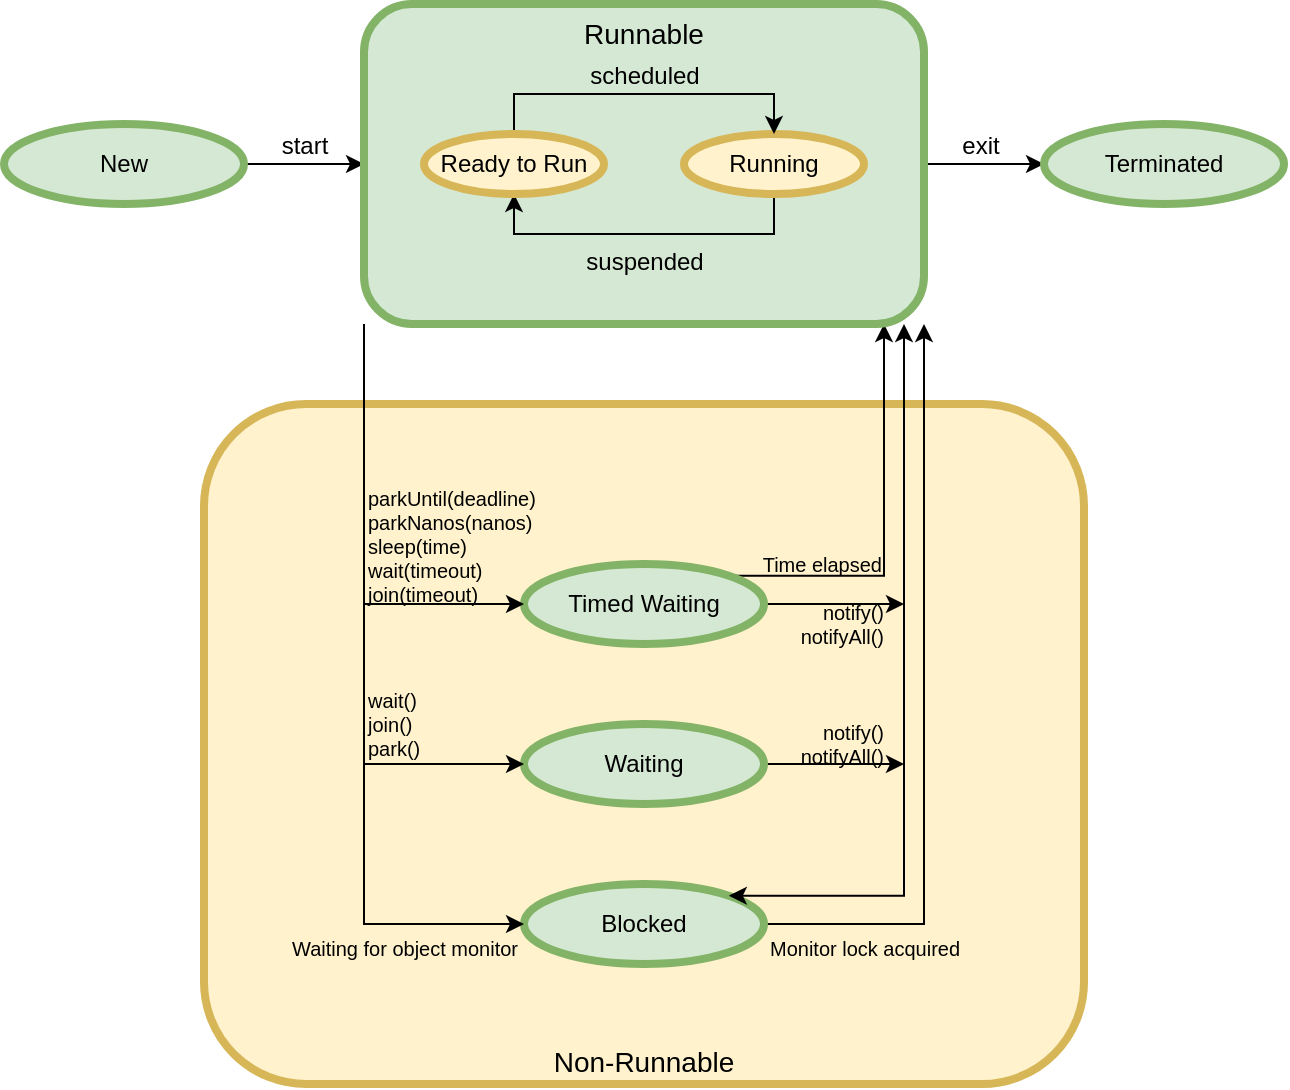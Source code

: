 <mxfile version="17.4.2" type="github">
  <diagram id="tAeMHb9Ar-OXJrSxvU-6" name="Page-1">
    <mxGraphModel dx="676" dy="443" grid="1" gridSize="10" guides="1" tooltips="1" connect="1" arrows="1" fold="1" page="1" pageScale="1" pageWidth="1169" pageHeight="1654" math="0" shadow="0">
      <root>
        <mxCell id="0" />
        <mxCell id="1" parent="0" />
        <mxCell id="wgeoQxnSbOfPKZWMmnW--13" value="Non-Runnable" style="rounded=1;whiteSpace=wrap;html=1;fillColor=#fff2cc;strokeColor=#d6b656;strokeWidth=4;align=center;verticalAlign=bottom;fontSize=14;" vertex="1" parent="1">
          <mxGeometry x="360" y="500" width="440" height="340" as="geometry" />
        </mxCell>
        <mxCell id="wgeoQxnSbOfPKZWMmnW--14" value="start" style="edgeStyle=orthogonalEdgeStyle;rounded=0;orthogonalLoop=1;jettySize=auto;html=1;exitX=1;exitY=0.5;exitDx=0;exitDy=0;entryX=0;entryY=0.5;entryDx=0;entryDy=0;fontSize=12;verticalAlign=bottom;" edge="1" parent="1" source="wgeoQxnSbOfPKZWMmnW--3" target="wgeoQxnSbOfPKZWMmnW--10">
          <mxGeometry relative="1" as="geometry" />
        </mxCell>
        <mxCell id="wgeoQxnSbOfPKZWMmnW--3" value="New" style="ellipse;whiteSpace=wrap;html=1;fillColor=#d5e8d4;strokeColor=#82b366;strokeWidth=4;" vertex="1" parent="1">
          <mxGeometry x="260" y="360" width="120" height="40" as="geometry" />
        </mxCell>
        <mxCell id="wgeoQxnSbOfPKZWMmnW--33" style="edgeStyle=orthogonalEdgeStyle;rounded=0;orthogonalLoop=1;jettySize=auto;html=1;exitX=1;exitY=0.5;exitDx=0;exitDy=0;labelBackgroundColor=none;fontSize=12;" edge="1" parent="1" source="wgeoQxnSbOfPKZWMmnW--6">
          <mxGeometry relative="1" as="geometry">
            <mxPoint x="710" y="680" as="targetPoint" />
          </mxGeometry>
        </mxCell>
        <mxCell id="wgeoQxnSbOfPKZWMmnW--6" value="Waiting" style="ellipse;whiteSpace=wrap;html=1;fillColor=#d5e8d4;strokeColor=#82b366;strokeWidth=4;" vertex="1" parent="1">
          <mxGeometry x="520" y="660" width="120" height="40" as="geometry" />
        </mxCell>
        <mxCell id="wgeoQxnSbOfPKZWMmnW--25" style="edgeStyle=orthogonalEdgeStyle;rounded=0;orthogonalLoop=1;jettySize=auto;html=1;exitX=1;exitY=0;exitDx=0;exitDy=0;entryX=0.929;entryY=1;entryDx=0;entryDy=0;labelBackgroundColor=none;fontSize=12;entryPerimeter=0;" edge="1" parent="1" source="wgeoQxnSbOfPKZWMmnW--5" target="wgeoQxnSbOfPKZWMmnW--10">
          <mxGeometry relative="1" as="geometry">
            <Array as="points">
              <mxPoint x="700" y="586" />
              <mxPoint x="700" y="460" />
            </Array>
          </mxGeometry>
        </mxCell>
        <mxCell id="wgeoQxnSbOfPKZWMmnW--28" value="&lt;div style=&quot;font-size: 10px;&quot;&gt;Time elapsed&lt;/div&gt;" style="edgeLabel;html=1;align=right;verticalAlign=middle;resizable=0;points=[];fontSize=10;labelBackgroundColor=none;" vertex="1" connectable="0" parent="wgeoQxnSbOfPKZWMmnW--25">
          <mxGeometry x="-0.693" y="1" relative="1" as="geometry">
            <mxPoint x="46" y="-5" as="offset" />
          </mxGeometry>
        </mxCell>
        <mxCell id="wgeoQxnSbOfPKZWMmnW--34" value="" style="edgeStyle=orthogonalEdgeStyle;rounded=0;orthogonalLoop=1;jettySize=auto;html=1;exitX=1;exitY=0.5;exitDx=0;exitDy=0;labelBackgroundColor=none;fontSize=10;startArrow=none;startFill=0;verticalAlign=top;" edge="1" parent="1" source="wgeoQxnSbOfPKZWMmnW--5">
          <mxGeometry relative="1" as="geometry">
            <mxPoint x="710" y="600" as="targetPoint" />
          </mxGeometry>
        </mxCell>
        <mxCell id="wgeoQxnSbOfPKZWMmnW--5" value="Timed Waiting" style="ellipse;whiteSpace=wrap;html=1;fillColor=#d5e8d4;strokeColor=#82b366;strokeWidth=4;" vertex="1" parent="1">
          <mxGeometry x="520" y="580" width="120" height="40" as="geometry" />
        </mxCell>
        <mxCell id="wgeoQxnSbOfPKZWMmnW--27" style="edgeStyle=orthogonalEdgeStyle;rounded=0;orthogonalLoop=1;jettySize=auto;html=1;exitX=1;exitY=0.5;exitDx=0;exitDy=0;labelBackgroundColor=none;fontSize=12;entryX=1;entryY=1;entryDx=0;entryDy=0;" edge="1" parent="1" source="wgeoQxnSbOfPKZWMmnW--8" target="wgeoQxnSbOfPKZWMmnW--10">
          <mxGeometry relative="1" as="geometry">
            <mxPoint x="724" y="460" as="targetPoint" />
            <Array as="points">
              <mxPoint x="720" y="760" />
            </Array>
          </mxGeometry>
        </mxCell>
        <mxCell id="wgeoQxnSbOfPKZWMmnW--30" value="&lt;div style=&quot;font-size: 10px;&quot;&gt;Monitor lock acquired&lt;/div&gt;" style="edgeLabel;html=1;align=center;verticalAlign=top;resizable=0;points=[];fontSize=10;labelBackgroundColor=none;" vertex="1" connectable="0" parent="wgeoQxnSbOfPKZWMmnW--27">
          <mxGeometry x="-0.82" y="1" relative="1" as="geometry">
            <mxPoint x="16" y="1" as="offset" />
          </mxGeometry>
        </mxCell>
        <mxCell id="wgeoQxnSbOfPKZWMmnW--8" value="Blocked" style="ellipse;whiteSpace=wrap;html=1;fillColor=#d5e8d4;strokeColor=#82b366;strokeWidth=4;" vertex="1" parent="1">
          <mxGeometry x="520" y="740" width="120" height="40" as="geometry" />
        </mxCell>
        <mxCell id="wgeoQxnSbOfPKZWMmnW--15" style="edgeStyle=orthogonalEdgeStyle;rounded=0;orthogonalLoop=1;jettySize=auto;html=1;exitX=1;exitY=0.5;exitDx=0;exitDy=0;entryX=0;entryY=0.5;entryDx=0;entryDy=0;" edge="1" parent="1" source="wgeoQxnSbOfPKZWMmnW--10" target="wgeoQxnSbOfPKZWMmnW--9">
          <mxGeometry relative="1" as="geometry" />
        </mxCell>
        <mxCell id="wgeoQxnSbOfPKZWMmnW--16" value="exit" style="edgeLabel;html=1;align=center;verticalAlign=bottom;resizable=0;points=[];fontSize=12;" vertex="1" connectable="0" parent="wgeoQxnSbOfPKZWMmnW--15">
          <mxGeometry x="-0.081" y="1" relative="1" as="geometry">
            <mxPoint as="offset" />
          </mxGeometry>
        </mxCell>
        <mxCell id="wgeoQxnSbOfPKZWMmnW--26" style="edgeStyle=orthogonalEdgeStyle;rounded=0;orthogonalLoop=1;jettySize=auto;html=1;exitX=1;exitY=0;exitDx=0;exitDy=0;labelBackgroundColor=none;fontSize=12;startArrow=classic;startFill=1;" edge="1" parent="1" source="wgeoQxnSbOfPKZWMmnW--8">
          <mxGeometry relative="1" as="geometry">
            <mxPoint x="710" y="460" as="targetPoint" />
            <Array as="points">
              <mxPoint x="710" y="746" />
              <mxPoint x="710" y="460" />
            </Array>
          </mxGeometry>
        </mxCell>
        <mxCell id="wgeoQxnSbOfPKZWMmnW--29" value="&lt;div style=&quot;font-size: 10px;&quot;&gt;notify()&lt;/div&gt;&lt;div style=&quot;font-size: 10px;&quot;&gt;notifyAll()&lt;br style=&quot;font-size: 10px;&quot;&gt;&lt;/div&gt;" style="edgeLabel;html=1;align=right;verticalAlign=middle;resizable=0;points=[];fontSize=10;labelBackgroundColor=none;" vertex="1" connectable="0" parent="wgeoQxnSbOfPKZWMmnW--26">
          <mxGeometry x="-0.696" y="-2" relative="1" as="geometry">
            <mxPoint x="21" y="-78" as="offset" />
          </mxGeometry>
        </mxCell>
        <mxCell id="wgeoQxnSbOfPKZWMmnW--19" style="edgeStyle=orthogonalEdgeStyle;rounded=0;orthogonalLoop=1;jettySize=auto;html=1;exitX=0;exitY=1;exitDx=0;exitDy=0;entryX=0;entryY=0.5;entryDx=0;entryDy=0;fontSize=12;" edge="1" parent="1" source="wgeoQxnSbOfPKZWMmnW--10" target="wgeoQxnSbOfPKZWMmnW--5">
          <mxGeometry relative="1" as="geometry" />
        </mxCell>
        <mxCell id="wgeoQxnSbOfPKZWMmnW--20" value="&lt;div style=&quot;font-size: 10px;&quot;&gt;parkUntil(deadline)&lt;/div&gt;&lt;div style=&quot;font-size: 10px;&quot;&gt;parkNanos(nanos)&lt;/div&gt;&lt;div style=&quot;font-size: 10px;&quot;&gt;sleep(time)&lt;/div&gt;&lt;div style=&quot;font-size: 10px;&quot;&gt;wait(timeout)&lt;/div&gt;&lt;div style=&quot;font-size: 10px;&quot;&gt;join(timeout)&lt;/div&gt;" style="edgeLabel;html=1;align=left;verticalAlign=middle;resizable=0;points=[];fontSize=10;labelBackgroundColor=none;" vertex="1" connectable="0" parent="wgeoQxnSbOfPKZWMmnW--19">
          <mxGeometry x="-0.687" y="1" relative="1" as="geometry">
            <mxPoint x="-1" y="76" as="offset" />
          </mxGeometry>
        </mxCell>
        <mxCell id="wgeoQxnSbOfPKZWMmnW--21" style="edgeStyle=orthogonalEdgeStyle;rounded=0;orthogonalLoop=1;jettySize=auto;html=1;exitX=0;exitY=1;exitDx=0;exitDy=0;entryX=0;entryY=0.5;entryDx=0;entryDy=0;labelBackgroundColor=none;fontSize=12;" edge="1" parent="1" source="wgeoQxnSbOfPKZWMmnW--10" target="wgeoQxnSbOfPKZWMmnW--6">
          <mxGeometry relative="1" as="geometry" />
        </mxCell>
        <mxCell id="wgeoQxnSbOfPKZWMmnW--22" value="&lt;div style=&quot;font-size: 10px;&quot;&gt;wait()&lt;/div&gt;&lt;div style=&quot;font-size: 10px;&quot;&gt;join()&lt;/div&gt;&lt;div style=&quot;font-size: 10px;&quot;&gt;park()&lt;br style=&quot;font-size: 10px;&quot;&gt;&lt;/div&gt;" style="edgeLabel;html=1;align=left;verticalAlign=middle;resizable=0;points=[];fontSize=10;labelBackgroundColor=none;" vertex="1" connectable="0" parent="wgeoQxnSbOfPKZWMmnW--21">
          <mxGeometry x="0.178" y="1" relative="1" as="geometry">
            <mxPoint x="-1" y="23" as="offset" />
          </mxGeometry>
        </mxCell>
        <mxCell id="wgeoQxnSbOfPKZWMmnW--23" style="edgeStyle=orthogonalEdgeStyle;rounded=0;orthogonalLoop=1;jettySize=auto;html=1;exitX=0;exitY=1;exitDx=0;exitDy=0;entryX=0;entryY=0.5;entryDx=0;entryDy=0;labelBackgroundColor=none;fontSize=12;" edge="1" parent="1" source="wgeoQxnSbOfPKZWMmnW--10" target="wgeoQxnSbOfPKZWMmnW--8">
          <mxGeometry relative="1" as="geometry" />
        </mxCell>
        <mxCell id="wgeoQxnSbOfPKZWMmnW--24" value="&lt;div style=&quot;font-size: 10px;&quot;&gt;Waiting for object monitor&lt;br style=&quot;font-size: 10px;&quot;&gt;&lt;/div&gt;" style="edgeLabel;html=1;align=center;verticalAlign=top;resizable=0;points=[];fontSize=10;labelBackgroundColor=none;" vertex="1" connectable="0" parent="wgeoQxnSbOfPKZWMmnW--23">
          <mxGeometry x="0.462" y="2" relative="1" as="geometry">
            <mxPoint x="18" y="22" as="offset" />
          </mxGeometry>
        </mxCell>
        <mxCell id="wgeoQxnSbOfPKZWMmnW--10" value="Runnable" style="rounded=1;whiteSpace=wrap;html=1;fillColor=#d5e8d4;strokeColor=#82b366;strokeWidth=4;align=center;verticalAlign=top;fontSize=14;" vertex="1" parent="1">
          <mxGeometry x="440" y="300" width="280" height="160" as="geometry" />
        </mxCell>
        <mxCell id="wgeoQxnSbOfPKZWMmnW--9" value="Terminated" style="ellipse;whiteSpace=wrap;html=1;fillColor=#d5e8d4;strokeColor=#82b366;strokeWidth=4;" vertex="1" parent="1">
          <mxGeometry x="780" y="360" width="120" height="40" as="geometry" />
        </mxCell>
        <mxCell id="wgeoQxnSbOfPKZWMmnW--18" value="suspended" style="edgeStyle=orthogonalEdgeStyle;rounded=0;orthogonalLoop=1;jettySize=auto;html=1;exitX=0.5;exitY=1;exitDx=0;exitDy=0;entryX=0.5;entryY=1;entryDx=0;entryDy=0;fontSize=12;verticalAlign=top;labelBackgroundColor=none;" edge="1" parent="1" source="wgeoQxnSbOfPKZWMmnW--11" target="wgeoQxnSbOfPKZWMmnW--12">
          <mxGeometry relative="1" as="geometry" />
        </mxCell>
        <mxCell id="wgeoQxnSbOfPKZWMmnW--11" value="Running" style="ellipse;whiteSpace=wrap;html=1;fillColor=#fff2cc;strokeColor=#d6b656;strokeWidth=4;" vertex="1" parent="1">
          <mxGeometry x="600" y="365" width="90" height="30" as="geometry" />
        </mxCell>
        <mxCell id="wgeoQxnSbOfPKZWMmnW--17" value="scheduled" style="edgeStyle=orthogonalEdgeStyle;rounded=0;orthogonalLoop=1;jettySize=auto;html=1;exitX=0.5;exitY=0;exitDx=0;exitDy=0;entryX=0.5;entryY=0;entryDx=0;entryDy=0;fontSize=12;verticalAlign=bottom;labelBackgroundColor=none;" edge="1" parent="1" source="wgeoQxnSbOfPKZWMmnW--12" target="wgeoQxnSbOfPKZWMmnW--11">
          <mxGeometry relative="1" as="geometry" />
        </mxCell>
        <mxCell id="wgeoQxnSbOfPKZWMmnW--12" value="Ready to Run" style="ellipse;whiteSpace=wrap;html=1;fillColor=#fff2cc;strokeColor=#d6b656;strokeWidth=4;" vertex="1" parent="1">
          <mxGeometry x="470" y="365" width="90" height="30" as="geometry" />
        </mxCell>
        <mxCell id="wgeoQxnSbOfPKZWMmnW--37" value="&lt;div style=&quot;font-size: 10px;&quot;&gt;notify()&lt;/div&gt;&lt;div style=&quot;font-size: 10px;&quot;&gt;notifyAll()&lt;br style=&quot;font-size: 10px;&quot;&gt;&lt;/div&gt;" style="edgeLabel;html=1;align=right;verticalAlign=middle;resizable=0;points=[];fontSize=10;labelBackgroundColor=none;" vertex="1" connectable="0" parent="1">
          <mxGeometry x="700.004" y="610.003" as="geometry" />
        </mxCell>
      </root>
    </mxGraphModel>
  </diagram>
</mxfile>
